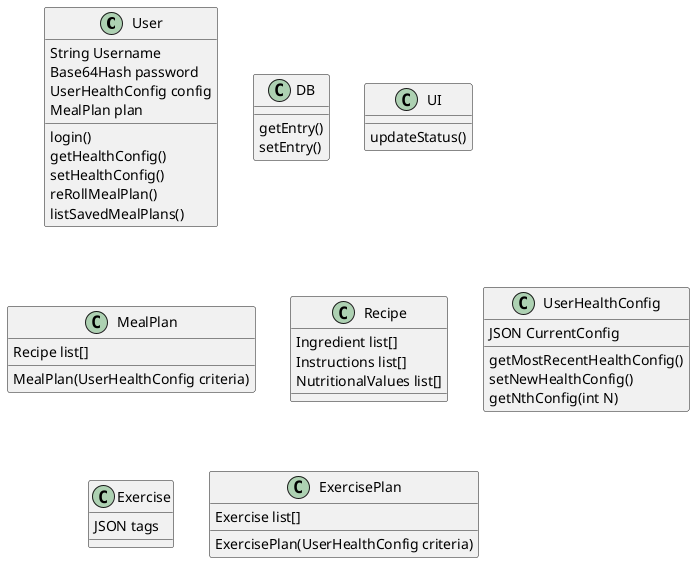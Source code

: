 @startuml
class User {
        String Username
        Base64Hash password
        UserHealthConfig config
        MealPlan plan
        login()
        getHealthConfig()
        setHealthConfig()
        reRollMealPlan()
        listSavedMealPlans()
}
class DB {
        getEntry()
        setEntry()
}
class UI {
        updateStatus()
}
class MealPlan{
        Recipe list[]
        MealPlan(UserHealthConfig criteria)
}
class Recipe{
        Ingredient list[]
        Instructions list[]
        NutritionalValues list[]
}
class UserHealthConfig{
        getMostRecentHealthConfig()
        setNewHealthConfig()
        getNthConfig(int N)
        JSON CurrentConfig
}
class Exercise{
        JSON tags
}
class ExercisePlan{
  Exercise list[]
  ExercisePlan(UserHealthConfig criteria)
}
@enduml
